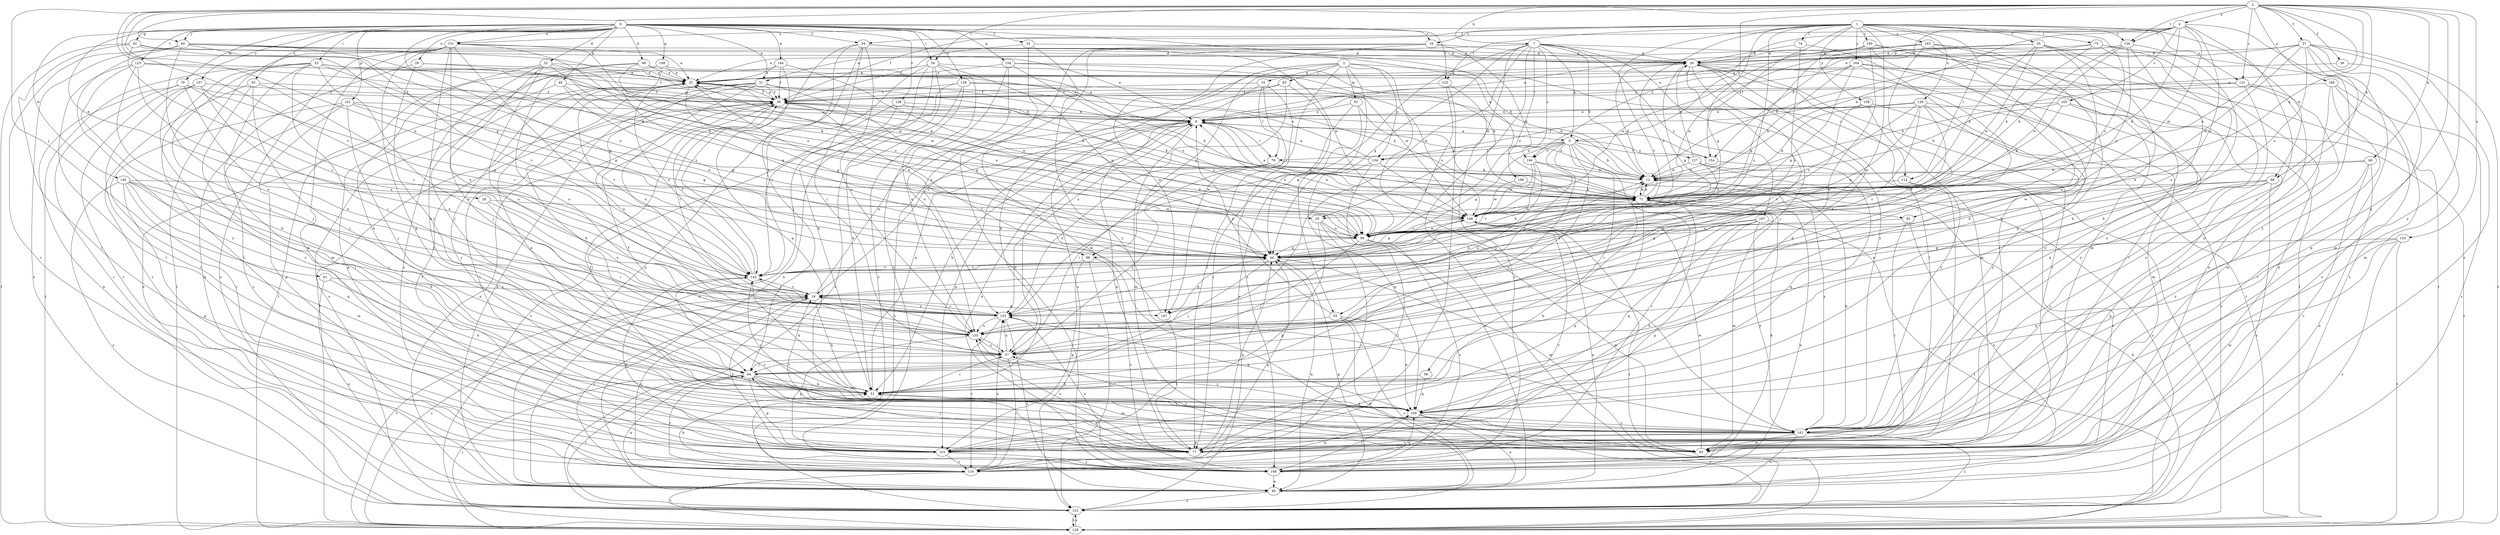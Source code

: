 strict digraph  {
0;
1;
2;
3;
4;
5;
6;
7;
10;
12;
16;
18;
22;
25;
26;
28;
29;
31;
32;
33;
34;
35;
36;
37;
38;
42;
44;
48;
49;
51;
53;
54;
55;
56;
57;
60;
61;
63;
64;
66;
68;
71;
74;
75;
76;
77;
79;
81;
82;
83;
88;
90;
93;
96;
101;
103;
104;
106;
108;
109;
114;
116;
121;
122;
123;
125;
126;
127;
128;
129;
133;
134;
135;
138;
139;
140;
142;
144;
145;
147;
148;
151;
154;
155;
157;
159;
160;
161;
163;
164;
165;
166;
167;
168;
0 -> 16  [label=c];
0 -> 22  [label=d];
0 -> 25  [label=d];
0 -> 28  [label=e];
0 -> 29  [label=e];
0 -> 31  [label=e];
0 -> 33  [label=f];
0 -> 34  [label=f];
0 -> 42  [label=g];
0 -> 48  [label=h];
0 -> 49  [label=h];
0 -> 53  [label=i];
0 -> 54  [label=i];
0 -> 60  [label=j];
0 -> 79  [label=m];
0 -> 93  [label=o];
0 -> 101  [label=p];
0 -> 104  [label=q];
0 -> 106  [label=q];
0 -> 108  [label=q];
0 -> 123  [label=t];
0 -> 125  [label=t];
0 -> 138  [label=v];
0 -> 139  [label=v];
0 -> 144  [label=w];
0 -> 145  [label=w];
0 -> 151  [label=x];
0 -> 157  [label=y];
1 -> 16  [label=c];
1 -> 18  [label=c];
1 -> 34  [label=f];
1 -> 35  [label=f];
1 -> 44  [label=g];
1 -> 66  [label=k];
1 -> 74  [label=l];
1 -> 75  [label=l];
1 -> 88  [label=n];
1 -> 96  [label=o];
1 -> 114  [label=r];
1 -> 121  [label=s];
1 -> 125  [label=t];
1 -> 126  [label=t];
1 -> 129  [label=u];
1 -> 140  [label=v];
1 -> 142  [label=v];
1 -> 147  [label=w];
1 -> 151  [label=x];
1 -> 154  [label=x];
1 -> 159  [label=y];
1 -> 163  [label=z];
1 -> 164  [label=z];
2 -> 4  [label=a];
2 -> 5  [label=a];
2 -> 7  [label=b];
2 -> 36  [label=f];
2 -> 37  [label=f];
2 -> 44  [label=g];
2 -> 54  [label=i];
2 -> 60  [label=j];
2 -> 61  [label=j];
2 -> 66  [label=k];
2 -> 68  [label=k];
2 -> 71  [label=k];
2 -> 88  [label=n];
2 -> 109  [label=q];
2 -> 121  [label=s];
2 -> 126  [label=t];
2 -> 133  [label=u];
2 -> 134  [label=u];
2 -> 142  [label=v];
2 -> 160  [label=y];
2 -> 161  [label=y];
3 -> 10  [label=b];
3 -> 51  [label=h];
3 -> 55  [label=i];
3 -> 63  [label=j];
3 -> 81  [label=m];
3 -> 88  [label=n];
3 -> 114  [label=r];
3 -> 122  [label=s];
3 -> 134  [label=u];
3 -> 147  [label=w];
3 -> 161  [label=y];
4 -> 12  [label=b];
4 -> 25  [label=d];
4 -> 38  [label=f];
4 -> 82  [label=m];
4 -> 96  [label=o];
4 -> 103  [label=p];
4 -> 126  [label=t];
4 -> 154  [label=x];
4 -> 161  [label=y];
4 -> 165  [label=z];
4 -> 166  [label=z];
5 -> 12  [label=b];
5 -> 44  [label=g];
5 -> 51  [label=h];
5 -> 55  [label=i];
5 -> 56  [label=i];
5 -> 57  [label=i];
5 -> 76  [label=l];
5 -> 116  [label=r];
5 -> 127  [label=t];
5 -> 134  [label=u];
5 -> 154  [label=x];
5 -> 166  [label=z];
6 -> 5  [label=a];
6 -> 51  [label=h];
6 -> 76  [label=l];
6 -> 82  [label=m];
6 -> 83  [label=m];
6 -> 103  [label=p];
6 -> 122  [label=s];
7 -> 5  [label=a];
7 -> 12  [label=b];
7 -> 25  [label=d];
7 -> 26  [label=d];
7 -> 31  [label=e];
7 -> 44  [label=g];
7 -> 96  [label=o];
7 -> 122  [label=s];
7 -> 128  [label=t];
7 -> 135  [label=u];
7 -> 155  [label=x];
7 -> 161  [label=y];
7 -> 166  [label=z];
7 -> 167  [label=z];
10 -> 38  [label=f];
10 -> 57  [label=i];
10 -> 76  [label=l];
10 -> 77  [label=l];
10 -> 168  [label=z];
12 -> 6  [label=a];
12 -> 71  [label=k];
16 -> 26  [label=d];
16 -> 71  [label=k];
16 -> 90  [label=n];
16 -> 147  [label=w];
16 -> 155  [label=x];
18 -> 6  [label=a];
18 -> 51  [label=h];
18 -> 103  [label=p];
18 -> 116  [label=r];
18 -> 128  [label=t];
18 -> 142  [label=v];
18 -> 147  [label=w];
18 -> 155  [label=x];
22 -> 32  [label=e];
22 -> 64  [label=j];
22 -> 71  [label=k];
22 -> 96  [label=o];
22 -> 128  [label=t];
22 -> 135  [label=u];
22 -> 168  [label=z];
25 -> 77  [label=l];
25 -> 96  [label=o];
25 -> 103  [label=p];
25 -> 116  [label=r];
26 -> 32  [label=e];
26 -> 44  [label=g];
26 -> 57  [label=i];
26 -> 64  [label=j];
26 -> 77  [label=l];
26 -> 83  [label=m];
26 -> 116  [label=r];
26 -> 128  [label=t];
28 -> 57  [label=i];
28 -> 148  [label=w];
28 -> 155  [label=x];
29 -> 32  [label=e];
29 -> 64  [label=j];
29 -> 71  [label=k];
29 -> 90  [label=n];
31 -> 38  [label=f];
31 -> 44  [label=g];
31 -> 51  [label=h];
31 -> 71  [label=k];
31 -> 90  [label=n];
31 -> 128  [label=t];
31 -> 135  [label=u];
31 -> 155  [label=x];
32 -> 38  [label=f];
32 -> 44  [label=g];
32 -> 71  [label=k];
32 -> 122  [label=s];
32 -> 142  [label=v];
32 -> 161  [label=y];
33 -> 26  [label=d];
33 -> 38  [label=f];
33 -> 83  [label=m];
33 -> 161  [label=y];
34 -> 12  [label=b];
34 -> 26  [label=d];
34 -> 57  [label=i];
34 -> 64  [label=j];
34 -> 90  [label=n];
34 -> 135  [label=u];
34 -> 142  [label=v];
34 -> 148  [label=w];
35 -> 6  [label=a];
35 -> 26  [label=d];
35 -> 51  [label=h];
35 -> 71  [label=k];
35 -> 135  [label=u];
35 -> 148  [label=w];
35 -> 161  [label=y];
36 -> 32  [label=e];
36 -> 83  [label=m];
37 -> 26  [label=d];
37 -> 32  [label=e];
37 -> 57  [label=i];
37 -> 71  [label=k];
37 -> 83  [label=m];
37 -> 96  [label=o];
37 -> 103  [label=p];
37 -> 128  [label=t];
37 -> 148  [label=w];
37 -> 168  [label=z];
38 -> 6  [label=a];
38 -> 18  [label=c];
38 -> 32  [label=e];
38 -> 71  [label=k];
38 -> 77  [label=l];
38 -> 90  [label=n];
38 -> 96  [label=o];
42 -> 6  [label=a];
42 -> 18  [label=c];
42 -> 26  [label=d];
42 -> 77  [label=l];
42 -> 96  [label=o];
42 -> 128  [label=t];
44 -> 32  [label=e];
44 -> 64  [label=j];
44 -> 83  [label=m];
44 -> 90  [label=n];
44 -> 142  [label=v];
48 -> 6  [label=a];
48 -> 32  [label=e];
48 -> 51  [label=h];
48 -> 64  [label=j];
48 -> 148  [label=w];
49 -> 38  [label=f];
49 -> 44  [label=g];
49 -> 96  [label=o];
49 -> 103  [label=p];
51 -> 6  [label=a];
51 -> 38  [label=f];
51 -> 57  [label=i];
51 -> 109  [label=q];
53 -> 6  [label=a];
53 -> 32  [label=e];
53 -> 38  [label=f];
53 -> 44  [label=g];
53 -> 57  [label=i];
53 -> 64  [label=j];
53 -> 77  [label=l];
53 -> 83  [label=m];
53 -> 128  [label=t];
53 -> 135  [label=u];
54 -> 32  [label=e];
54 -> 44  [label=g];
54 -> 51  [label=h];
54 -> 90  [label=n];
54 -> 122  [label=s];
54 -> 135  [label=u];
54 -> 142  [label=v];
54 -> 148  [label=w];
55 -> 6  [label=a];
55 -> 90  [label=n];
55 -> 109  [label=q];
55 -> 122  [label=s];
55 -> 135  [label=u];
56 -> 51  [label=h];
56 -> 109  [label=q];
57 -> 64  [label=j];
57 -> 116  [label=r];
57 -> 135  [label=u];
57 -> 155  [label=x];
60 -> 12  [label=b];
60 -> 26  [label=d];
60 -> 32  [label=e];
60 -> 44  [label=g];
60 -> 116  [label=r];
60 -> 122  [label=s];
60 -> 135  [label=u];
60 -> 142  [label=v];
60 -> 161  [label=y];
61 -> 18  [label=c];
61 -> 51  [label=h];
61 -> 90  [label=n];
63 -> 18  [label=c];
63 -> 38  [label=f];
63 -> 122  [label=s];
63 -> 155  [label=x];
64 -> 51  [label=h];
64 -> 83  [label=m];
64 -> 90  [label=n];
64 -> 103  [label=p];
64 -> 116  [label=r];
64 -> 122  [label=s];
64 -> 161  [label=y];
66 -> 71  [label=k];
66 -> 90  [label=n];
66 -> 103  [label=p];
66 -> 135  [label=u];
66 -> 148  [label=w];
66 -> 161  [label=y];
68 -> 12  [label=b];
68 -> 71  [label=k];
68 -> 90  [label=n];
68 -> 116  [label=r];
68 -> 161  [label=y];
71 -> 6  [label=a];
71 -> 12  [label=b];
71 -> 26  [label=d];
71 -> 83  [label=m];
71 -> 90  [label=n];
71 -> 103  [label=p];
71 -> 148  [label=w];
74 -> 26  [label=d];
74 -> 77  [label=l];
74 -> 142  [label=v];
75 -> 12  [label=b];
75 -> 26  [label=d];
75 -> 51  [label=h];
75 -> 71  [label=k];
75 -> 90  [label=n];
75 -> 122  [label=s];
76 -> 12  [label=b];
76 -> 57  [label=i];
76 -> 64  [label=j];
76 -> 155  [label=x];
77 -> 6  [label=a];
77 -> 44  [label=g];
77 -> 51  [label=h];
77 -> 64  [label=j];
77 -> 71  [label=k];
77 -> 135  [label=u];
77 -> 142  [label=v];
79 -> 38  [label=f];
79 -> 90  [label=n];
79 -> 116  [label=r];
79 -> 135  [label=u];
79 -> 142  [label=v];
81 -> 6  [label=a];
81 -> 44  [label=g];
81 -> 71  [label=k];
81 -> 77  [label=l];
82 -> 77  [label=l];
82 -> 96  [label=o];
82 -> 168  [label=z];
83 -> 57  [label=i];
83 -> 148  [label=w];
88 -> 103  [label=p];
88 -> 122  [label=s];
88 -> 142  [label=v];
88 -> 168  [label=z];
90 -> 44  [label=g];
90 -> 122  [label=s];
93 -> 38  [label=f];
93 -> 64  [label=j];
93 -> 77  [label=l];
93 -> 142  [label=v];
93 -> 168  [label=z];
96 -> 6  [label=a];
96 -> 32  [label=e];
96 -> 44  [label=g];
96 -> 64  [label=j];
96 -> 71  [label=k];
96 -> 83  [label=m];
96 -> 148  [label=w];
96 -> 168  [label=z];
101 -> 6  [label=a];
101 -> 44  [label=g];
101 -> 64  [label=j];
101 -> 96  [label=o];
101 -> 103  [label=p];
101 -> 116  [label=r];
101 -> 168  [label=z];
103 -> 12  [label=b];
103 -> 38  [label=f];
103 -> 116  [label=r];
103 -> 168  [label=z];
104 -> 32  [label=e];
104 -> 71  [label=k];
104 -> 96  [label=o];
104 -> 135  [label=u];
104 -> 148  [label=w];
104 -> 168  [label=z];
106 -> 71  [label=k];
106 -> 148  [label=w];
108 -> 6  [label=a];
108 -> 32  [label=e];
108 -> 44  [label=g];
108 -> 122  [label=s];
109 -> 26  [label=d];
109 -> 32  [label=e];
109 -> 90  [label=n];
109 -> 122  [label=s];
109 -> 142  [label=v];
109 -> 161  [label=y];
109 -> 168  [label=z];
114 -> 71  [label=k];
114 -> 77  [label=l];
114 -> 168  [label=z];
116 -> 18  [label=c];
116 -> 44  [label=g];
116 -> 51  [label=h];
116 -> 109  [label=q];
116 -> 128  [label=t];
116 -> 155  [label=x];
121 -> 12  [label=b];
121 -> 38  [label=f];
121 -> 77  [label=l];
121 -> 83  [label=m];
121 -> 161  [label=y];
122 -> 128  [label=t];
123 -> 32  [label=e];
123 -> 51  [label=h];
123 -> 57  [label=i];
123 -> 71  [label=k];
123 -> 77  [label=l];
123 -> 155  [label=x];
125 -> 38  [label=f];
125 -> 77  [label=l];
125 -> 96  [label=o];
125 -> 168  [label=z];
126 -> 6  [label=a];
126 -> 26  [label=d];
126 -> 51  [label=h];
126 -> 71  [label=k];
126 -> 96  [label=o];
126 -> 148  [label=w];
126 -> 155  [label=x];
127 -> 12  [label=b];
127 -> 26  [label=d];
127 -> 122  [label=s];
127 -> 128  [label=t];
127 -> 155  [label=x];
128 -> 12  [label=b];
128 -> 18  [label=c];
128 -> 64  [label=j];
128 -> 122  [label=s];
129 -> 6  [label=a];
129 -> 18  [label=c];
129 -> 44  [label=g];
129 -> 71  [label=k];
129 -> 83  [label=m];
129 -> 96  [label=o];
129 -> 155  [label=x];
129 -> 161  [label=y];
133 -> 44  [label=g];
133 -> 83  [label=m];
133 -> 109  [label=q];
133 -> 122  [label=s];
133 -> 128  [label=t];
134 -> 6  [label=a];
134 -> 32  [label=e];
134 -> 90  [label=n];
134 -> 109  [label=q];
134 -> 148  [label=w];
135 -> 57  [label=i];
135 -> 103  [label=p];
135 -> 161  [label=y];
138 -> 6  [label=a];
138 -> 90  [label=n];
138 -> 96  [label=o];
138 -> 128  [label=t];
139 -> 12  [label=b];
139 -> 38  [label=f];
139 -> 51  [label=h];
139 -> 71  [label=k];
139 -> 142  [label=v];
139 -> 168  [label=z];
140 -> 26  [label=d];
140 -> 44  [label=g];
140 -> 64  [label=j];
140 -> 90  [label=n];
140 -> 128  [label=t];
140 -> 135  [label=u];
140 -> 148  [label=w];
142 -> 18  [label=c];
142 -> 32  [label=e];
142 -> 38  [label=f];
142 -> 51  [label=h];
142 -> 103  [label=p];
144 -> 32  [label=e];
144 -> 38  [label=f];
144 -> 96  [label=o];
144 -> 109  [label=q];
144 -> 135  [label=u];
145 -> 51  [label=h];
145 -> 57  [label=i];
145 -> 71  [label=k];
145 -> 83  [label=m];
145 -> 103  [label=p];
145 -> 109  [label=q];
145 -> 122  [label=s];
145 -> 155  [label=x];
147 -> 38  [label=f];
147 -> 44  [label=g];
147 -> 77  [label=l];
148 -> 44  [label=g];
148 -> 90  [label=n];
148 -> 96  [label=o];
148 -> 116  [label=r];
148 -> 128  [label=t];
151 -> 26  [label=d];
151 -> 51  [label=h];
151 -> 96  [label=o];
151 -> 103  [label=p];
151 -> 109  [label=q];
151 -> 122  [label=s];
151 -> 128  [label=t];
151 -> 142  [label=v];
151 -> 148  [label=w];
151 -> 155  [label=x];
154 -> 12  [label=b];
154 -> 38  [label=f];
154 -> 109  [label=q];
155 -> 12  [label=b];
155 -> 18  [label=c];
155 -> 90  [label=n];
155 -> 109  [label=q];
155 -> 116  [label=r];
155 -> 135  [label=u];
157 -> 38  [label=f];
157 -> 44  [label=g];
157 -> 77  [label=l];
157 -> 116  [label=r];
157 -> 135  [label=u];
157 -> 161  [label=y];
159 -> 6  [label=a];
159 -> 18  [label=c];
159 -> 122  [label=s];
159 -> 161  [label=y];
160 -> 38  [label=f];
160 -> 116  [label=r];
160 -> 122  [label=s];
160 -> 161  [label=y];
160 -> 168  [label=z];
161 -> 12  [label=b];
161 -> 18  [label=c];
161 -> 38  [label=f];
161 -> 77  [label=l];
161 -> 83  [label=m];
161 -> 90  [label=n];
161 -> 103  [label=p];
161 -> 122  [label=s];
163 -> 26  [label=d];
163 -> 32  [label=e];
163 -> 51  [label=h];
163 -> 83  [label=m];
163 -> 109  [label=q];
163 -> 135  [label=u];
163 -> 148  [label=w];
164 -> 6  [label=a];
164 -> 32  [label=e];
164 -> 44  [label=g];
164 -> 57  [label=i];
164 -> 71  [label=k];
164 -> 77  [label=l];
164 -> 161  [label=y];
165 -> 6  [label=a];
165 -> 12  [label=b];
165 -> 71  [label=k];
165 -> 109  [label=q];
165 -> 128  [label=t];
166 -> 12  [label=b];
166 -> 135  [label=u];
166 -> 142  [label=v];
166 -> 148  [label=w];
166 -> 161  [label=y];
167 -> 44  [label=g];
167 -> 57  [label=i];
167 -> 96  [label=o];
167 -> 103  [label=p];
167 -> 109  [label=q];
167 -> 128  [label=t];
167 -> 161  [label=y];
168 -> 6  [label=a];
168 -> 71  [label=k];
168 -> 90  [label=n];
168 -> 109  [label=q];
168 -> 155  [label=x];
}
